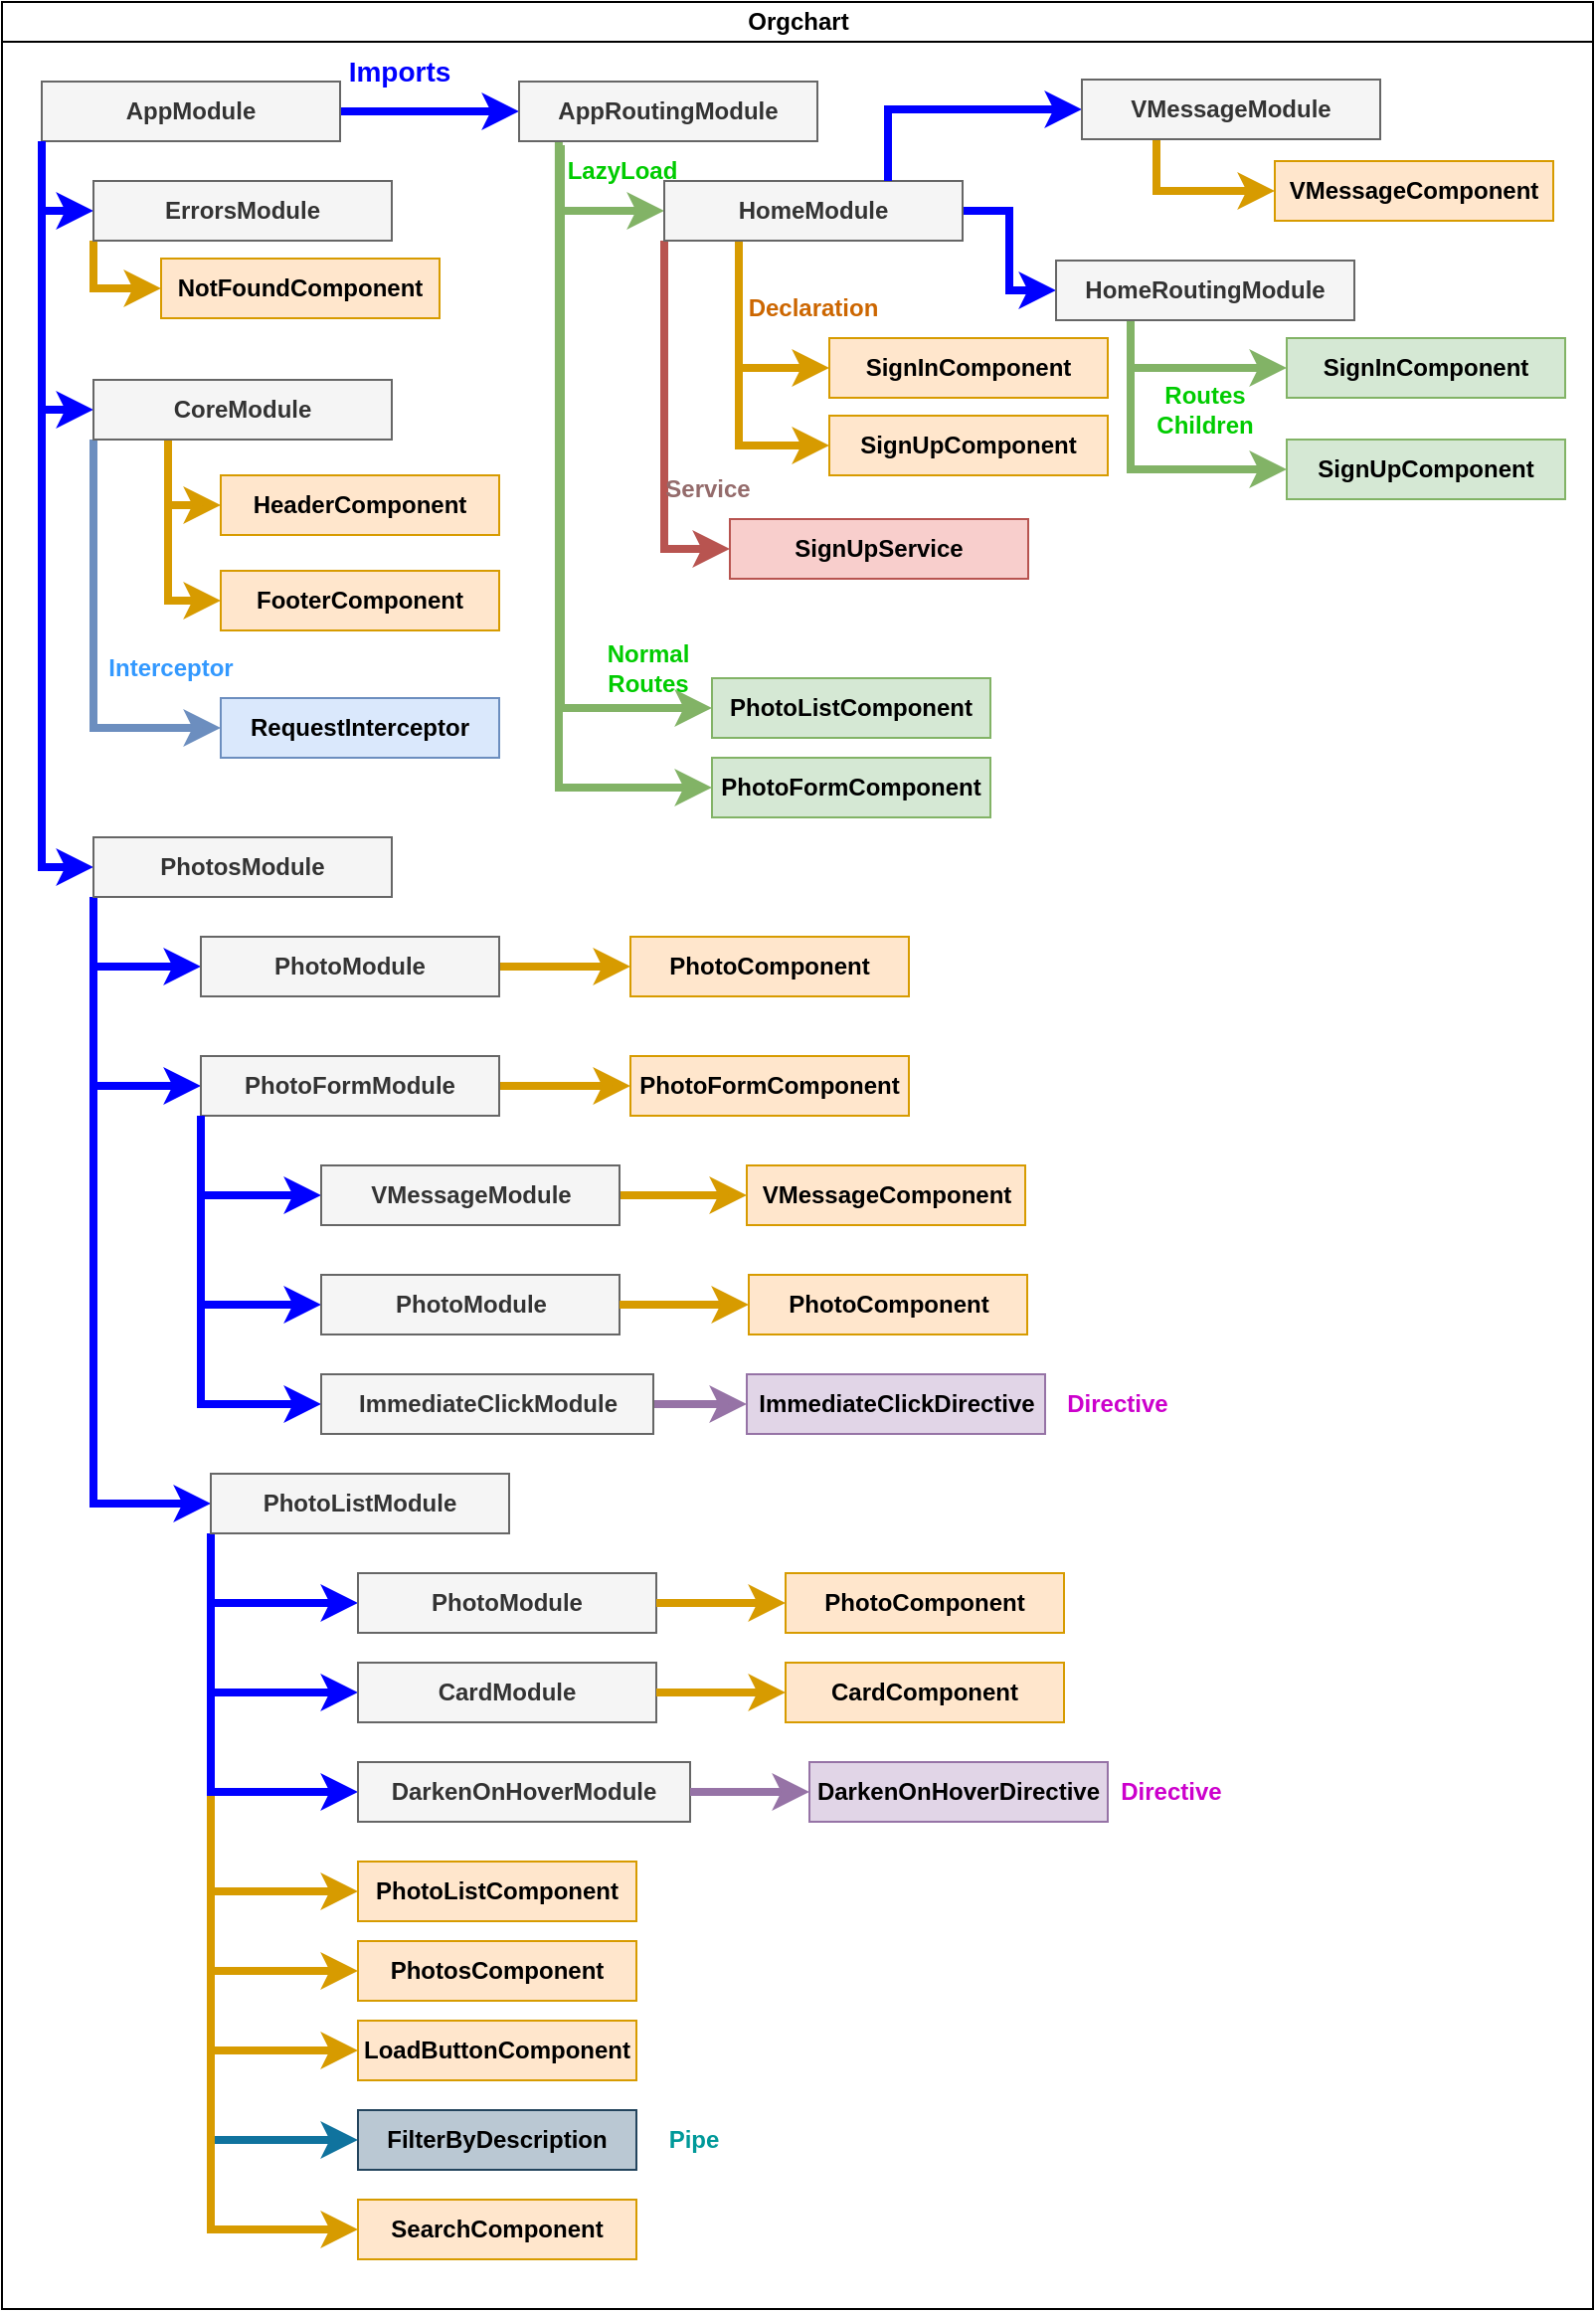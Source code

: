 <mxfile version="20.0.3" type="device"><diagram id="prtHgNgQTEPvFCAcTncT" name="Page-1"><mxGraphModel dx="1038" dy="564" grid="1" gridSize="10" guides="1" tooltips="1" connect="1" arrows="1" fold="1" page="1" pageScale="1" pageWidth="827" pageHeight="1169" math="0" shadow="0"><root><mxCell id="0"/><mxCell id="1" parent="0"/><mxCell id="dNxyNK7c78bLwvsdeMH5-11" value="Orgchart" style="swimlane;html=1;startSize=20;horizontal=1;containerType=tree;glass=0;swimlaneLine=1;align=center;" parent="1" vertex="1"><mxGeometry x="14" y="5" width="800" height="1160" as="geometry"/></mxCell><mxCell id="hhXqpC-t2gOjucZo_po3-4" style="edgeStyle=orthogonalEdgeStyle;rounded=0;orthogonalLoop=1;jettySize=auto;html=1;entryX=0;entryY=0.5;entryDx=0;entryDy=0;strokeWidth=4;strokeColor=#0000FF;" edge="1" parent="dNxyNK7c78bLwvsdeMH5-11" source="dNxyNK7c78bLwvsdeMH5-12" target="hhXqpC-t2gOjucZo_po3-1"><mxGeometry relative="1" as="geometry"/></mxCell><mxCell id="hhXqpC-t2gOjucZo_po3-6" style="edgeStyle=orthogonalEdgeStyle;rounded=0;orthogonalLoop=1;jettySize=auto;html=1;entryX=0;entryY=0.5;entryDx=0;entryDy=0;strokeColor=#0000FF;strokeWidth=4;exitX=0;exitY=1;exitDx=0;exitDy=0;" edge="1" parent="dNxyNK7c78bLwvsdeMH5-11" source="dNxyNK7c78bLwvsdeMH5-12" target="hhXqpC-t2gOjucZo_po3-5"><mxGeometry relative="1" as="geometry"/></mxCell><mxCell id="hhXqpC-t2gOjucZo_po3-56" style="edgeStyle=orthogonalEdgeStyle;rounded=0;orthogonalLoop=1;jettySize=auto;html=1;exitX=0;exitY=1;exitDx=0;exitDy=0;entryX=0;entryY=0.5;entryDx=0;entryDy=0;fontColor=#3399FF;strokeColor=#0000FF;strokeWidth=4;" edge="1" parent="dNxyNK7c78bLwvsdeMH5-11" source="dNxyNK7c78bLwvsdeMH5-12" target="hhXqpC-t2gOjucZo_po3-55"><mxGeometry relative="1" as="geometry"/></mxCell><UserObject label="AppModule" name="Tessa Miller" position="CFO" location="Office 1" email="me@example.com" placeholders="1" id="dNxyNK7c78bLwvsdeMH5-12"><mxCell style="label;whiteSpace=wrap;html=1;rounded=0;glass=0;treeMoving=1;treeFolding=1;spacingLeft=0;align=center;fillColor=#f5f5f5;strokeColor=#666666;fontColor=#333333;" parent="dNxyNK7c78bLwvsdeMH5-11" vertex="1"><mxGeometry x="20" y="40" width="150" height="30" as="geometry"/></mxCell></UserObject><mxCell id="cMQ2Vm_R8ZotL0pv40IF-3" value="&lt;font style=&quot;font-size: 14px;&quot;&gt;&lt;b&gt;&lt;font style=&quot;font-size: 14px;&quot; color=&quot;#0000FF&quot;&gt;Imports&lt;/font&gt;&lt;/b&gt;&lt;/font&gt;" style="text;html=1;strokeColor=none;fillColor=none;align=center;verticalAlign=middle;whiteSpace=wrap;rounded=0;" parent="dNxyNK7c78bLwvsdeMH5-11" vertex="1"><mxGeometry x="170" y="20" width="60" height="30" as="geometry"/></mxCell><mxCell id="hhXqpC-t2gOjucZo_po3-8" style="edgeStyle=orthogonalEdgeStyle;rounded=0;orthogonalLoop=1;jettySize=auto;html=1;entryX=0;entryY=0.5;entryDx=0;entryDy=0;strokeColor=#82b366;strokeWidth=4;fillColor=#d5e8d4;exitX=0.14;exitY=1.067;exitDx=0;exitDy=0;exitPerimeter=0;" edge="1" parent="dNxyNK7c78bLwvsdeMH5-11" source="hhXqpC-t2gOjucZo_po3-1" target="hhXqpC-t2gOjucZo_po3-7"><mxGeometry relative="1" as="geometry"/></mxCell><mxCell id="hhXqpC-t2gOjucZo_po3-13" style="edgeStyle=orthogonalEdgeStyle;rounded=0;orthogonalLoop=1;jettySize=auto;html=1;entryX=0;entryY=0.5;entryDx=0;entryDy=0;fontColor=#00CC00;strokeColor=#82b366;strokeWidth=4;fillColor=#d5e8d4;exitX=0.14;exitY=1.067;exitDx=0;exitDy=0;exitPerimeter=0;" edge="1" parent="dNxyNK7c78bLwvsdeMH5-11" source="hhXqpC-t2gOjucZo_po3-1" target="hhXqpC-t2gOjucZo_po3-12"><mxGeometry relative="1" as="geometry"/></mxCell><mxCell id="hhXqpC-t2gOjucZo_po3-15" style="edgeStyle=orthogonalEdgeStyle;rounded=0;orthogonalLoop=1;jettySize=auto;html=1;entryX=0;entryY=0.5;entryDx=0;entryDy=0;fontColor=#00CC00;strokeColor=#82b366;strokeWidth=4;fillColor=#d5e8d4;exitX=0.133;exitY=1;exitDx=0;exitDy=0;exitPerimeter=0;" edge="1" parent="dNxyNK7c78bLwvsdeMH5-11" source="hhXqpC-t2gOjucZo_po3-1" target="hhXqpC-t2gOjucZo_po3-14"><mxGeometry relative="1" as="geometry"/></mxCell><UserObject label="AppRoutingModule" name="Tessa Miller" position="CFO" location="Office 1" email="me@example.com" placeholders="1" id="hhXqpC-t2gOjucZo_po3-1"><mxCell style="label;whiteSpace=wrap;html=1;rounded=0;glass=0;treeMoving=1;treeFolding=1;spacingLeft=0;align=center;fillColor=#f5f5f5;fontColor=#333333;strokeColor=#666666;" vertex="1" parent="dNxyNK7c78bLwvsdeMH5-11"><mxGeometry x="260" y="40" width="150" height="30" as="geometry"/></mxCell></UserObject><mxCell id="hhXqpC-t2gOjucZo_po3-42" style="edgeStyle=orthogonalEdgeStyle;rounded=0;orthogonalLoop=1;jettySize=auto;html=1;entryX=0;entryY=0.5;entryDx=0;entryDy=0;fontColor=#946B6B;strokeColor=#0000FF;strokeWidth=4;exitX=0;exitY=1;exitDx=0;exitDy=0;" edge="1" parent="dNxyNK7c78bLwvsdeMH5-11" source="dNxyNK7c78bLwvsdeMH5-12" target="hhXqpC-t2gOjucZo_po3-40"><mxGeometry relative="1" as="geometry"/></mxCell><mxCell id="hhXqpC-t2gOjucZo_po3-48" style="edgeStyle=orthogonalEdgeStyle;rounded=0;orthogonalLoop=1;jettySize=auto;html=1;exitX=0.25;exitY=1;exitDx=0;exitDy=0;entryX=0;entryY=0.5;entryDx=0;entryDy=0;fontColor=#946B6B;strokeColor=#d79b00;strokeWidth=4;fillColor=#ffe6cc;" edge="1" parent="dNxyNK7c78bLwvsdeMH5-11" source="hhXqpC-t2gOjucZo_po3-5" target="hhXqpC-t2gOjucZo_po3-46"><mxGeometry relative="1" as="geometry"/></mxCell><mxCell id="hhXqpC-t2gOjucZo_po3-49" style="edgeStyle=orthogonalEdgeStyle;rounded=0;orthogonalLoop=1;jettySize=auto;html=1;exitX=0.25;exitY=1;exitDx=0;exitDy=0;entryX=0;entryY=0.5;entryDx=0;entryDy=0;fontColor=#946B6B;strokeColor=#d79b00;strokeWidth=4;fillColor=#ffe6cc;" edge="1" parent="dNxyNK7c78bLwvsdeMH5-11" source="hhXqpC-t2gOjucZo_po3-5" target="hhXqpC-t2gOjucZo_po3-47"><mxGeometry relative="1" as="geometry"/></mxCell><mxCell id="hhXqpC-t2gOjucZo_po3-53" style="edgeStyle=orthogonalEdgeStyle;rounded=0;orthogonalLoop=1;jettySize=auto;html=1;exitX=0;exitY=1;exitDx=0;exitDy=0;entryX=0;entryY=0.5;entryDx=0;entryDy=0;fontColor=#946B6B;strokeColor=#6c8ebf;strokeWidth=4;fillColor=#dae8fc;" edge="1" parent="dNxyNK7c78bLwvsdeMH5-11" source="hhXqpC-t2gOjucZo_po3-5" target="hhXqpC-t2gOjucZo_po3-52"><mxGeometry relative="1" as="geometry"/></mxCell><UserObject label="&lt;div&gt;CoreModule&lt;/div&gt;" name="Tessa Miller" position="CFO" location="Office 1" email="me@example.com" placeholders="1" id="hhXqpC-t2gOjucZo_po3-5"><mxCell style="label;whiteSpace=wrap;html=1;rounded=0;glass=0;treeMoving=1;treeFolding=1;spacingLeft=0;align=center;fillColor=#f5f5f5;fontColor=#333333;strokeColor=#666666;" vertex="1" parent="dNxyNK7c78bLwvsdeMH5-11"><mxGeometry x="46" y="190" width="150" height="30" as="geometry"/></mxCell></UserObject><mxCell id="hhXqpC-t2gOjucZo_po3-17" style="edgeStyle=orthogonalEdgeStyle;rounded=0;orthogonalLoop=1;jettySize=auto;html=1;entryX=0;entryY=0.5;entryDx=0;entryDy=0;fontColor=#00CC00;strokeColor=#0000FF;strokeWidth=4;" edge="1" parent="dNxyNK7c78bLwvsdeMH5-11" source="hhXqpC-t2gOjucZo_po3-7" target="hhXqpC-t2gOjucZo_po3-16"><mxGeometry relative="1" as="geometry"/></mxCell><mxCell id="hhXqpC-t2gOjucZo_po3-32" style="edgeStyle=orthogonalEdgeStyle;rounded=0;orthogonalLoop=1;jettySize=auto;html=1;exitX=0.25;exitY=1;exitDx=0;exitDy=0;entryX=0;entryY=0.5;entryDx=0;entryDy=0;fontColor=#00CC00;strokeColor=#d79b00;strokeWidth=4;fillColor=#ffe6cc;" edge="1" parent="dNxyNK7c78bLwvsdeMH5-11" source="hhXqpC-t2gOjucZo_po3-7" target="hhXqpC-t2gOjucZo_po3-30"><mxGeometry relative="1" as="geometry"/></mxCell><mxCell id="hhXqpC-t2gOjucZo_po3-34" style="edgeStyle=orthogonalEdgeStyle;rounded=0;orthogonalLoop=1;jettySize=auto;html=1;entryX=0;entryY=0.5;entryDx=0;entryDy=0;fontColor=#00CC00;strokeColor=#d79b00;strokeWidth=4;exitX=0.25;exitY=1;exitDx=0;exitDy=0;fillColor=#ffe6cc;" edge="1" parent="dNxyNK7c78bLwvsdeMH5-11" source="hhXqpC-t2gOjucZo_po3-7" target="hhXqpC-t2gOjucZo_po3-31"><mxGeometry relative="1" as="geometry"/></mxCell><mxCell id="hhXqpC-t2gOjucZo_po3-38" style="edgeStyle=orthogonalEdgeStyle;rounded=0;orthogonalLoop=1;jettySize=auto;html=1;exitX=0;exitY=1;exitDx=0;exitDy=0;entryX=0;entryY=0.5;entryDx=0;entryDy=0;fontColor=#00CC00;strokeColor=#b85450;strokeWidth=4;fillColor=#f8cecc;" edge="1" parent="dNxyNK7c78bLwvsdeMH5-11" source="hhXqpC-t2gOjucZo_po3-7" target="hhXqpC-t2gOjucZo_po3-37"><mxGeometry relative="1" as="geometry"/></mxCell><UserObject label="HomeModule" name="Tessa Miller" position="CFO" location="Office 1" email="me@example.com" placeholders="1" id="hhXqpC-t2gOjucZo_po3-7"><mxCell style="label;whiteSpace=wrap;html=1;rounded=0;glass=0;treeMoving=1;treeFolding=1;spacingLeft=0;align=center;fillColor=#f5f5f5;fontColor=#333333;strokeColor=#666666;" vertex="1" parent="dNxyNK7c78bLwvsdeMH5-11"><mxGeometry x="333" y="90" width="150" height="30" as="geometry"/></mxCell></UserObject><mxCell id="hhXqpC-t2gOjucZo_po3-11" value="&lt;b&gt;&lt;font color=&quot;#00CC00&quot;&gt;LazyLoad&lt;/font&gt;&lt;/b&gt;" style="text;html=1;strokeColor=none;fillColor=none;align=center;verticalAlign=middle;whiteSpace=wrap;rounded=0;fontSize=12;fontColor=#CC6600;direction=north;" vertex="1" parent="dNxyNK7c78bLwvsdeMH5-11"><mxGeometry x="267" y="70" width="90" height="30" as="geometry"/></mxCell><mxCell id="hhXqpC-t2gOjucZo_po3-12" value="&lt;b&gt;PhotoListComponent&lt;/b&gt;" style="rounded=0;whiteSpace=wrap;html=1;fontSize=12;fillColor=#d5e8d4;strokeColor=#82b366;" vertex="1" parent="dNxyNK7c78bLwvsdeMH5-11"><mxGeometry x="357" y="340" width="140" height="30" as="geometry"/></mxCell><mxCell id="hhXqpC-t2gOjucZo_po3-14" value="&lt;b&gt;PhotoFormComponent&lt;/b&gt;" style="rounded=0;whiteSpace=wrap;html=1;fontSize=12;fillColor=#d5e8d4;strokeColor=#82b366;" vertex="1" parent="dNxyNK7c78bLwvsdeMH5-11"><mxGeometry x="357" y="380" width="140" height="30" as="geometry"/></mxCell><mxCell id="hhXqpC-t2gOjucZo_po3-22" style="edgeStyle=orthogonalEdgeStyle;rounded=0;orthogonalLoop=1;jettySize=auto;html=1;exitX=0.75;exitY=0;exitDx=0;exitDy=0;entryX=0;entryY=0.5;entryDx=0;entryDy=0;fontColor=#00CC00;strokeColor=#0000FF;strokeWidth=4;" edge="1" parent="dNxyNK7c78bLwvsdeMH5-11" source="hhXqpC-t2gOjucZo_po3-7" target="hhXqpC-t2gOjucZo_po3-19"><mxGeometry relative="1" as="geometry"/></mxCell><mxCell id="hhXqpC-t2gOjucZo_po3-26" style="edgeStyle=orthogonalEdgeStyle;rounded=0;orthogonalLoop=1;jettySize=auto;html=1;exitX=0.25;exitY=1;exitDx=0;exitDy=0;entryX=0;entryY=0.5;entryDx=0;entryDy=0;fontColor=#00CC00;strokeColor=#82b366;strokeWidth=4;fillColor=#d5e8d4;" edge="1" parent="dNxyNK7c78bLwvsdeMH5-11" source="hhXqpC-t2gOjucZo_po3-16" target="hhXqpC-t2gOjucZo_po3-24"><mxGeometry relative="1" as="geometry"/></mxCell><mxCell id="hhXqpC-t2gOjucZo_po3-27" style="edgeStyle=orthogonalEdgeStyle;rounded=0;orthogonalLoop=1;jettySize=auto;html=1;exitX=0.25;exitY=1;exitDx=0;exitDy=0;entryX=0;entryY=0.5;entryDx=0;entryDy=0;fontColor=#00CC00;strokeColor=#82b366;strokeWidth=4;fillColor=#d5e8d4;" edge="1" parent="dNxyNK7c78bLwvsdeMH5-11" source="hhXqpC-t2gOjucZo_po3-16" target="hhXqpC-t2gOjucZo_po3-25"><mxGeometry relative="1" as="geometry"/></mxCell><UserObject label="HomeRoutingModule" name="Tessa Miller" position="CFO" location="Office 1" email="me@example.com" placeholders="1" id="hhXqpC-t2gOjucZo_po3-16"><mxCell style="label;whiteSpace=wrap;html=1;rounded=0;glass=0;treeMoving=1;treeFolding=1;spacingLeft=0;align=center;fillColor=#f5f5f5;fontColor=#333333;strokeColor=#666666;" vertex="1" parent="dNxyNK7c78bLwvsdeMH5-11"><mxGeometry x="530" y="130" width="150" height="30" as="geometry"/></mxCell></UserObject><mxCell id="hhXqpC-t2gOjucZo_po3-21" style="edgeStyle=orthogonalEdgeStyle;rounded=0;orthogonalLoop=1;jettySize=auto;html=1;exitX=0.25;exitY=1;exitDx=0;exitDy=0;entryX=0;entryY=0.5;entryDx=0;entryDy=0;fontColor=#00CC00;strokeColor=#d79b00;strokeWidth=4;fillColor=#ffe6cc;" edge="1" parent="dNxyNK7c78bLwvsdeMH5-11" source="hhXqpC-t2gOjucZo_po3-19" target="hhXqpC-t2gOjucZo_po3-20"><mxGeometry relative="1" as="geometry"/></mxCell><UserObject label="VMessageModule" name="Tessa Miller" position="CFO" location="Office 1" email="me@example.com" placeholders="1" id="hhXqpC-t2gOjucZo_po3-19"><mxCell style="label;whiteSpace=wrap;html=1;rounded=0;glass=0;treeMoving=1;treeFolding=1;spacingLeft=0;align=center;fillColor=#f5f5f5;fontColor=#333333;strokeColor=#666666;" vertex="1" parent="dNxyNK7c78bLwvsdeMH5-11"><mxGeometry x="543" y="39" width="150" height="30" as="geometry"/></mxCell></UserObject><mxCell id="hhXqpC-t2gOjucZo_po3-20" value="&lt;b&gt;VMessageComponent&lt;/b&gt;" style="rounded=0;whiteSpace=wrap;html=1;fontSize=12;fillColor=#ffe6cc;strokeColor=#d79b00;" vertex="1" parent="dNxyNK7c78bLwvsdeMH5-11"><mxGeometry x="640" y="80" width="140" height="30" as="geometry"/></mxCell><mxCell id="hhXqpC-t2gOjucZo_po3-24" value="&lt;div&gt;&lt;b&gt;SignInComponent&lt;/b&gt;&lt;/div&gt;" style="rounded=0;whiteSpace=wrap;html=1;fontSize=12;fillColor=#d5e8d4;strokeColor=#82b366;" vertex="1" parent="dNxyNK7c78bLwvsdeMH5-11"><mxGeometry x="646" y="169" width="140" height="30" as="geometry"/></mxCell><mxCell id="hhXqpC-t2gOjucZo_po3-25" value="&lt;div&gt;&lt;b&gt;SignUpComponent&lt;/b&gt;&lt;/div&gt;" style="rounded=0;whiteSpace=wrap;html=1;fontSize=12;fillColor=#d5e8d4;strokeColor=#82b366;" vertex="1" parent="dNxyNK7c78bLwvsdeMH5-11"><mxGeometry x="646" y="220" width="140" height="30" as="geometry"/></mxCell><mxCell id="hhXqpC-t2gOjucZo_po3-28" value="&lt;div&gt;&lt;font color=&quot;#00CC00&quot;&gt;&lt;b&gt;Routes&lt;/b&gt;&lt;/font&gt;&lt;/div&gt;&lt;div&gt;&lt;font color=&quot;#00CC00&quot;&gt;&lt;b&gt;Children&lt;/b&gt;&lt;/font&gt;&lt;br&gt;&lt;/div&gt;" style="text;html=1;strokeColor=none;fillColor=none;align=center;verticalAlign=middle;whiteSpace=wrap;rounded=0;fontSize=12;fontColor=#CC6600;direction=north;" vertex="1" parent="dNxyNK7c78bLwvsdeMH5-11"><mxGeometry x="560" y="190" width="90" height="30" as="geometry"/></mxCell><mxCell id="hhXqpC-t2gOjucZo_po3-29" value="&lt;div&gt;&lt;font color=&quot;#00CC00&quot;&gt;&lt;b&gt;Normal&lt;/b&gt;&lt;/font&gt;&lt;/div&gt;&lt;div&gt;&lt;font color=&quot;#00CC00&quot;&gt;&lt;b&gt;Routes&lt;/b&gt;&lt;/font&gt;&lt;/div&gt;&lt;font color=&quot;#00CC00&quot;&gt;&lt;b&gt;&lt;/b&gt;&lt;/font&gt;" style="text;html=1;strokeColor=none;fillColor=none;align=center;verticalAlign=middle;whiteSpace=wrap;rounded=0;fontSize=12;fontColor=#CC6600;direction=north;" vertex="1" parent="dNxyNK7c78bLwvsdeMH5-11"><mxGeometry x="280" y="320" width="90" height="30" as="geometry"/></mxCell><mxCell id="hhXqpC-t2gOjucZo_po3-30" value="&lt;div&gt;&lt;b&gt;SignInComponent&lt;/b&gt;&lt;/div&gt;" style="rounded=0;whiteSpace=wrap;html=1;fontSize=12;fillColor=#ffe6cc;strokeColor=#d79b00;" vertex="1" parent="dNxyNK7c78bLwvsdeMH5-11"><mxGeometry x="416" y="169" width="140" height="30" as="geometry"/></mxCell><mxCell id="hhXqpC-t2gOjucZo_po3-31" value="&lt;div&gt;&lt;b&gt;SignUpComponent&lt;/b&gt;&lt;/div&gt;" style="rounded=0;whiteSpace=wrap;html=1;fontSize=12;fillColor=#ffe6cc;strokeColor=#d79b00;" vertex="1" parent="dNxyNK7c78bLwvsdeMH5-11"><mxGeometry x="416" y="208" width="140" height="30" as="geometry"/></mxCell><mxCell id="hhXqpC-t2gOjucZo_po3-35" value="&lt;b&gt;Declaration&lt;/b&gt;" style="text;html=1;strokeColor=none;fillColor=none;align=center;verticalAlign=middle;whiteSpace=wrap;rounded=0;fontSize=12;fontColor=#CC6600;direction=north;" vertex="1" parent="dNxyNK7c78bLwvsdeMH5-11"><mxGeometry x="363" y="139" width="90" height="30" as="geometry"/></mxCell><UserObject label="SignUpService" name="Tessa Miller" position="CFO" location="Office 1" email="me@example.com" placeholders="1" id="hhXqpC-t2gOjucZo_po3-37"><mxCell style="label;whiteSpace=wrap;html=1;rounded=0;glass=0;treeMoving=1;treeFolding=1;spacingLeft=0;align=center;fillColor=#f8cecc;strokeColor=#b85450;" vertex="1" parent="dNxyNK7c78bLwvsdeMH5-11"><mxGeometry x="366" y="260" width="150" height="30" as="geometry"/></mxCell></UserObject><mxCell id="hhXqpC-t2gOjucZo_po3-39" value="&lt;font color=&quot;#946B6B&quot;&gt;&lt;b&gt;Service&lt;/b&gt;&lt;/font&gt;" style="text;html=1;strokeColor=none;fillColor=none;align=center;verticalAlign=middle;whiteSpace=wrap;rounded=0;fontSize=12;fontColor=#CC6600;direction=north;" vertex="1" parent="dNxyNK7c78bLwvsdeMH5-11"><mxGeometry x="310" y="230" width="90" height="30" as="geometry"/></mxCell><mxCell id="hhXqpC-t2gOjucZo_po3-43" style="edgeStyle=orthogonalEdgeStyle;rounded=0;orthogonalLoop=1;jettySize=auto;html=1;entryX=0;entryY=0.5;entryDx=0;entryDy=0;fontColor=#946B6B;strokeColor=#d79b00;strokeWidth=4;exitX=0;exitY=1;exitDx=0;exitDy=0;fillColor=#ffe6cc;" edge="1" parent="dNxyNK7c78bLwvsdeMH5-11" source="hhXqpC-t2gOjucZo_po3-40" target="hhXqpC-t2gOjucZo_po3-41"><mxGeometry relative="1" as="geometry"/></mxCell><UserObject label="&lt;div&gt;ErrorsModule&lt;/div&gt;" name="Tessa Miller" position="CFO" location="Office 1" email="me@example.com" placeholders="1" id="hhXqpC-t2gOjucZo_po3-40"><mxCell style="label;whiteSpace=wrap;html=1;rounded=0;glass=0;treeMoving=1;treeFolding=1;spacingLeft=0;align=center;fillColor=#f5f5f5;fontColor=#333333;strokeColor=#666666;" vertex="1" parent="dNxyNK7c78bLwvsdeMH5-11"><mxGeometry x="46" y="90" width="150" height="30" as="geometry"/></mxCell></UserObject><mxCell id="hhXqpC-t2gOjucZo_po3-41" value="&lt;div&gt;&lt;b&gt;NotFoundComponent&lt;/b&gt;&lt;/div&gt;" style="rounded=0;whiteSpace=wrap;html=1;fontSize=12;fillColor=#ffe6cc;strokeColor=#d79b00;" vertex="1" parent="dNxyNK7c78bLwvsdeMH5-11"><mxGeometry x="80" y="129" width="140" height="30" as="geometry"/></mxCell><mxCell id="hhXqpC-t2gOjucZo_po3-46" value="&lt;div&gt;&lt;b&gt;HeaderComponent&lt;/b&gt;&lt;/div&gt;" style="rounded=0;whiteSpace=wrap;html=1;fontSize=12;fillColor=#ffe6cc;strokeColor=#d79b00;" vertex="1" parent="dNxyNK7c78bLwvsdeMH5-11"><mxGeometry x="110" y="238" width="140" height="30" as="geometry"/></mxCell><mxCell id="hhXqpC-t2gOjucZo_po3-47" value="&lt;div&gt;&lt;b&gt;FooterComponent&lt;/b&gt;&lt;/div&gt;" style="rounded=0;whiteSpace=wrap;html=1;fontSize=12;fillColor=#ffe6cc;strokeColor=#d79b00;" vertex="1" parent="dNxyNK7c78bLwvsdeMH5-11"><mxGeometry x="110" y="286" width="140" height="30" as="geometry"/></mxCell><mxCell id="hhXqpC-t2gOjucZo_po3-52" value="&lt;div&gt;&lt;b&gt;RequestInterceptor&lt;br&gt;&lt;/b&gt;&lt;/div&gt;" style="rounded=0;whiteSpace=wrap;html=1;fontSize=12;fillColor=#dae8fc;strokeColor=#6c8ebf;" vertex="1" parent="dNxyNK7c78bLwvsdeMH5-11"><mxGeometry x="110" y="350" width="140" height="30" as="geometry"/></mxCell><mxCell id="hhXqpC-t2gOjucZo_po3-54" value="&lt;font color=&quot;#3399FF&quot;&gt;&lt;b&gt;Interceptor&lt;/b&gt;&lt;/font&gt;" style="text;html=1;strokeColor=none;fillColor=none;align=center;verticalAlign=middle;whiteSpace=wrap;rounded=0;fontSize=12;fontColor=#CC6600;direction=north;" vertex="1" parent="dNxyNK7c78bLwvsdeMH5-11"><mxGeometry x="40" y="320" width="90" height="30" as="geometry"/></mxCell><mxCell id="hhXqpC-t2gOjucZo_po3-60" style="edgeStyle=orthogonalEdgeStyle;rounded=0;orthogonalLoop=1;jettySize=auto;html=1;exitX=0;exitY=1;exitDx=0;exitDy=0;entryX=0;entryY=0.5;entryDx=0;entryDy=0;fontColor=#3399FF;strokeColor=#0000FF;strokeWidth=4;" edge="1" parent="dNxyNK7c78bLwvsdeMH5-11" source="hhXqpC-t2gOjucZo_po3-55" target="hhXqpC-t2gOjucZo_po3-57"><mxGeometry relative="1" as="geometry"/></mxCell><mxCell id="hhXqpC-t2gOjucZo_po3-61" style="edgeStyle=orthogonalEdgeStyle;rounded=0;orthogonalLoop=1;jettySize=auto;html=1;exitX=0;exitY=1;exitDx=0;exitDy=0;entryX=0;entryY=0.5;entryDx=0;entryDy=0;fontColor=#3399FF;strokeColor=#0000FF;strokeWidth=4;" edge="1" parent="dNxyNK7c78bLwvsdeMH5-11" source="hhXqpC-t2gOjucZo_po3-55" target="hhXqpC-t2gOjucZo_po3-58"><mxGeometry relative="1" as="geometry"/></mxCell><mxCell id="hhXqpC-t2gOjucZo_po3-63" style="edgeStyle=orthogonalEdgeStyle;rounded=0;orthogonalLoop=1;jettySize=auto;html=1;exitX=0;exitY=1;exitDx=0;exitDy=0;entryX=0;entryY=0.5;entryDx=0;entryDy=0;fontColor=#3399FF;strokeColor=#0000FF;strokeWidth=4;" edge="1" parent="dNxyNK7c78bLwvsdeMH5-11" source="hhXqpC-t2gOjucZo_po3-55" target="hhXqpC-t2gOjucZo_po3-59"><mxGeometry relative="1" as="geometry"/></mxCell><UserObject label="&lt;div&gt;PhotosModule&lt;/div&gt;" name="Tessa Miller" position="CFO" location="Office 1" email="me@example.com" placeholders="1" id="hhXqpC-t2gOjucZo_po3-55"><mxCell style="label;whiteSpace=wrap;html=1;rounded=0;glass=0;treeMoving=1;treeFolding=1;spacingLeft=0;align=center;fillColor=#f5f5f5;fontColor=#333333;strokeColor=#666666;" vertex="1" parent="dNxyNK7c78bLwvsdeMH5-11"><mxGeometry x="46" y="420" width="150" height="30" as="geometry"/></mxCell></UserObject><mxCell id="hhXqpC-t2gOjucZo_po3-66" style="edgeStyle=orthogonalEdgeStyle;rounded=0;orthogonalLoop=1;jettySize=auto;html=1;exitX=1;exitY=0.5;exitDx=0;exitDy=0;entryX=0;entryY=0.5;entryDx=0;entryDy=0;fontColor=#3399FF;strokeColor=#d79b00;strokeWidth=4;fillColor=#ffe6cc;" edge="1" parent="dNxyNK7c78bLwvsdeMH5-11" source="hhXqpC-t2gOjucZo_po3-57" target="hhXqpC-t2gOjucZo_po3-65"><mxGeometry relative="1" as="geometry"/></mxCell><UserObject label="&lt;div&gt;PhotoModule&lt;/div&gt;" name="Tessa Miller" position="CFO" location="Office 1" email="me@example.com" placeholders="1" id="hhXqpC-t2gOjucZo_po3-57"><mxCell style="label;whiteSpace=wrap;html=1;rounded=0;glass=0;treeMoving=1;treeFolding=1;spacingLeft=0;align=center;fillColor=#f5f5f5;fontColor=#333333;strokeColor=#666666;" vertex="1" parent="dNxyNK7c78bLwvsdeMH5-11"><mxGeometry x="100" y="470" width="150" height="30" as="geometry"/></mxCell></UserObject><mxCell id="hhXqpC-t2gOjucZo_po3-68" style="edgeStyle=orthogonalEdgeStyle;rounded=0;orthogonalLoop=1;jettySize=auto;html=1;exitX=1;exitY=0.5;exitDx=0;exitDy=0;entryX=0;entryY=0.5;entryDx=0;entryDy=0;fontColor=#3399FF;strokeColor=#d79b00;strokeWidth=4;fillColor=#ffe6cc;" edge="1" parent="dNxyNK7c78bLwvsdeMH5-11" source="hhXqpC-t2gOjucZo_po3-58" target="hhXqpC-t2gOjucZo_po3-67"><mxGeometry relative="1" as="geometry"/></mxCell><mxCell id="hhXqpC-t2gOjucZo_po3-71" style="edgeStyle=orthogonalEdgeStyle;rounded=0;orthogonalLoop=1;jettySize=auto;html=1;exitX=0;exitY=1;exitDx=0;exitDy=0;entryX=0;entryY=0.5;entryDx=0;entryDy=0;fontColor=#3399FF;strokeColor=#0000FF;strokeWidth=4;" edge="1" parent="dNxyNK7c78bLwvsdeMH5-11" source="hhXqpC-t2gOjucZo_po3-58" target="hhXqpC-t2gOjucZo_po3-69"><mxGeometry relative="1" as="geometry"/></mxCell><mxCell id="hhXqpC-t2gOjucZo_po3-84" style="edgeStyle=orthogonalEdgeStyle;rounded=0;orthogonalLoop=1;jettySize=auto;html=1;exitX=0;exitY=1;exitDx=0;exitDy=0;entryX=0;entryY=0.5;entryDx=0;entryDy=0;fontColor=#CC00CC;strokeColor=#0000FF;strokeWidth=4;" edge="1" parent="dNxyNK7c78bLwvsdeMH5-11" source="hhXqpC-t2gOjucZo_po3-58" target="hhXqpC-t2gOjucZo_po3-77"><mxGeometry relative="1" as="geometry"/></mxCell><UserObject label="&lt;div&gt;PhotoFormModule&lt;/div&gt;" name="Tessa Miller" position="CFO" location="Office 1" email="me@example.com" placeholders="1" id="hhXqpC-t2gOjucZo_po3-58"><mxCell style="label;whiteSpace=wrap;html=1;rounded=0;glass=0;treeMoving=1;treeFolding=1;spacingLeft=0;align=center;fillColor=#f5f5f5;fontColor=#333333;strokeColor=#666666;" vertex="1" parent="dNxyNK7c78bLwvsdeMH5-11"><mxGeometry x="100" y="530" width="150" height="30" as="geometry"/></mxCell></UserObject><mxCell id="hhXqpC-t2gOjucZo_po3-93" style="edgeStyle=orthogonalEdgeStyle;rounded=0;orthogonalLoop=1;jettySize=auto;html=1;exitX=0;exitY=1;exitDx=0;exitDy=0;entryX=0;entryY=0.5;entryDx=0;entryDy=0;fontColor=#CC00CC;strokeColor=#0000FF;strokeWidth=4;" edge="1" parent="dNxyNK7c78bLwvsdeMH5-11" source="hhXqpC-t2gOjucZo_po3-59" target="hhXqpC-t2gOjucZo_po3-89"><mxGeometry relative="1" as="geometry"/></mxCell><mxCell id="hhXqpC-t2gOjucZo_po3-101" style="edgeStyle=orthogonalEdgeStyle;rounded=0;orthogonalLoop=1;jettySize=auto;html=1;exitX=0;exitY=1;exitDx=0;exitDy=0;entryX=0;entryY=0.5;entryDx=0;entryDy=0;fontColor=#CC00CC;strokeColor=#d79b00;strokeWidth=4;fillColor=#ffe6cc;" edge="1" parent="dNxyNK7c78bLwvsdeMH5-11" source="hhXqpC-t2gOjucZo_po3-59" target="hhXqpC-t2gOjucZo_po3-99"><mxGeometry relative="1" as="geometry"/></mxCell><mxCell id="hhXqpC-t2gOjucZo_po3-102" style="edgeStyle=orthogonalEdgeStyle;rounded=0;orthogonalLoop=1;jettySize=auto;html=1;exitX=0;exitY=1;exitDx=0;exitDy=0;entryX=0;entryY=0.5;entryDx=0;entryDy=0;fontColor=#CC00CC;strokeColor=#d79b00;strokeWidth=4;fillColor=#ffe6cc;" edge="1" parent="dNxyNK7c78bLwvsdeMH5-11" source="hhXqpC-t2gOjucZo_po3-59" target="hhXqpC-t2gOjucZo_po3-100"><mxGeometry relative="1" as="geometry"/></mxCell><mxCell id="hhXqpC-t2gOjucZo_po3-104" style="edgeStyle=orthogonalEdgeStyle;rounded=0;orthogonalLoop=1;jettySize=auto;html=1;exitX=0;exitY=1;exitDx=0;exitDy=0;entryX=0;entryY=0.5;entryDx=0;entryDy=0;fontColor=#CC00CC;strokeColor=#d79b00;strokeWidth=4;fillColor=#ffe6cc;" edge="1" parent="dNxyNK7c78bLwvsdeMH5-11" source="hhXqpC-t2gOjucZo_po3-59" target="hhXqpC-t2gOjucZo_po3-103"><mxGeometry relative="1" as="geometry"/></mxCell><mxCell id="hhXqpC-t2gOjucZo_po3-109" style="edgeStyle=orthogonalEdgeStyle;rounded=0;orthogonalLoop=1;jettySize=auto;html=1;exitX=0;exitY=1;exitDx=0;exitDy=0;entryX=0;entryY=0.5;entryDx=0;entryDy=0;fontColor=#009999;strokeColor=#10739e;strokeWidth=4;fillColor=#b1ddf0;" edge="1" parent="dNxyNK7c78bLwvsdeMH5-11" source="hhXqpC-t2gOjucZo_po3-59" target="hhXqpC-t2gOjucZo_po3-106"><mxGeometry relative="1" as="geometry"/></mxCell><mxCell id="hhXqpC-t2gOjucZo_po3-111" style="edgeStyle=orthogonalEdgeStyle;rounded=0;orthogonalLoop=1;jettySize=auto;html=1;exitX=0;exitY=1;exitDx=0;exitDy=0;entryX=0;entryY=0.5;entryDx=0;entryDy=0;fontColor=#009999;strokeColor=#d79b00;strokeWidth=4;fillColor=#ffe6cc;" edge="1" parent="dNxyNK7c78bLwvsdeMH5-11" source="hhXqpC-t2gOjucZo_po3-59" target="hhXqpC-t2gOjucZo_po3-110"><mxGeometry relative="1" as="geometry"/></mxCell><mxCell id="hhXqpC-t2gOjucZo_po3-112" style="edgeStyle=orthogonalEdgeStyle;rounded=0;orthogonalLoop=1;jettySize=auto;html=1;exitX=0;exitY=1;exitDx=0;exitDy=0;entryX=0;entryY=0.5;entryDx=0;entryDy=0;fontColor=#009999;strokeColor=#0000FF;strokeWidth=4;" edge="1" parent="dNxyNK7c78bLwvsdeMH5-11" source="hhXqpC-t2gOjucZo_po3-59" target="hhXqpC-t2gOjucZo_po3-85"><mxGeometry relative="1" as="geometry"/></mxCell><mxCell id="hhXqpC-t2gOjucZo_po3-113" style="edgeStyle=orthogonalEdgeStyle;rounded=0;orthogonalLoop=1;jettySize=auto;html=1;exitX=0;exitY=1;exitDx=0;exitDy=0;entryX=0;entryY=0.5;entryDx=0;entryDy=0;fontColor=#009999;strokeColor=#0000FF;strokeWidth=4;" edge="1" parent="dNxyNK7c78bLwvsdeMH5-11" source="hhXqpC-t2gOjucZo_po3-59" target="hhXqpC-t2gOjucZo_po3-95"><mxGeometry relative="1" as="geometry"/></mxCell><UserObject label="&lt;div&gt;PhotoListModule&lt;/div&gt;" name="Tessa Miller" position="CFO" location="Office 1" email="me@example.com" placeholders="1" id="hhXqpC-t2gOjucZo_po3-59"><mxCell style="label;whiteSpace=wrap;html=1;rounded=0;glass=0;treeMoving=1;treeFolding=1;spacingLeft=0;align=center;fillColor=#f5f5f5;fontColor=#333333;strokeColor=#666666;" vertex="1" parent="dNxyNK7c78bLwvsdeMH5-11"><mxGeometry x="105" y="740" width="150" height="30" as="geometry"/></mxCell></UserObject><mxCell id="hhXqpC-t2gOjucZo_po3-65" value="&lt;div&gt;&lt;b&gt;PhotoComponent&lt;/b&gt;&lt;/div&gt;" style="rounded=0;whiteSpace=wrap;html=1;fontSize=12;fillColor=#ffe6cc;strokeColor=#d79b00;" vertex="1" parent="dNxyNK7c78bLwvsdeMH5-11"><mxGeometry x="316" y="470" width="140" height="30" as="geometry"/></mxCell><mxCell id="hhXqpC-t2gOjucZo_po3-67" value="&lt;div&gt;&lt;b&gt;PhotoFormComponent&lt;/b&gt;&lt;/div&gt;" style="rounded=0;whiteSpace=wrap;html=1;fontSize=12;fillColor=#ffe6cc;strokeColor=#d79b00;" vertex="1" parent="dNxyNK7c78bLwvsdeMH5-11"><mxGeometry x="316" y="530" width="140" height="30" as="geometry"/></mxCell><mxCell id="hhXqpC-t2gOjucZo_po3-72" style="edgeStyle=orthogonalEdgeStyle;rounded=0;orthogonalLoop=1;jettySize=auto;html=1;exitX=1;exitY=0.5;exitDx=0;exitDy=0;entryX=0;entryY=0.5;entryDx=0;entryDy=0;fontColor=#3399FF;strokeColor=#d79b00;strokeWidth=4;fillColor=#ffe6cc;" edge="1" parent="dNxyNK7c78bLwvsdeMH5-11" source="hhXqpC-t2gOjucZo_po3-69" target="hhXqpC-t2gOjucZo_po3-70"><mxGeometry relative="1" as="geometry"/></mxCell><mxCell id="hhXqpC-t2gOjucZo_po3-76" style="edgeStyle=orthogonalEdgeStyle;rounded=0;orthogonalLoop=1;jettySize=auto;html=1;exitX=0;exitY=1;exitDx=0;exitDy=0;entryX=0;entryY=0.5;entryDx=0;entryDy=0;fontColor=#3399FF;strokeColor=#0000FF;strokeWidth=4;" edge="1" parent="dNxyNK7c78bLwvsdeMH5-11" source="hhXqpC-t2gOjucZo_po3-58" target="hhXqpC-t2gOjucZo_po3-74"><mxGeometry relative="1" as="geometry"/></mxCell><UserObject label="VMessageModule" name="Tessa Miller" position="CFO" location="Office 1" email="me@example.com" placeholders="1" id="hhXqpC-t2gOjucZo_po3-69"><mxCell style="label;whiteSpace=wrap;html=1;rounded=0;glass=0;treeMoving=1;treeFolding=1;spacingLeft=0;align=center;fillColor=#f5f5f5;fontColor=#333333;strokeColor=#666666;" vertex="1" parent="dNxyNK7c78bLwvsdeMH5-11"><mxGeometry x="160.5" y="585" width="150" height="30" as="geometry"/></mxCell></UserObject><mxCell id="hhXqpC-t2gOjucZo_po3-70" value="&lt;b&gt;VMessageComponent&lt;/b&gt;" style="rounded=0;whiteSpace=wrap;html=1;fontSize=12;fillColor=#ffe6cc;strokeColor=#d79b00;" vertex="1" parent="dNxyNK7c78bLwvsdeMH5-11"><mxGeometry x="374.5" y="585" width="140" height="30" as="geometry"/></mxCell><UserObject label="&lt;div&gt;PhotoModule&lt;/div&gt;" name="Tessa Miller" position="CFO" location="Office 1" email="me@example.com" placeholders="1" id="hhXqpC-t2gOjucZo_po3-74"><mxCell style="label;whiteSpace=wrap;html=1;rounded=0;glass=0;treeMoving=1;treeFolding=1;spacingLeft=0;align=center;fillColor=#f5f5f5;fontColor=#333333;strokeColor=#666666;" vertex="1" parent="dNxyNK7c78bLwvsdeMH5-11"><mxGeometry x="160.5" y="640" width="150" height="30" as="geometry"/></mxCell></UserObject><mxCell id="hhXqpC-t2gOjucZo_po3-75" value="&lt;div&gt;&lt;b&gt;PhotoComponent&lt;/b&gt;&lt;/div&gt;" style="rounded=0;whiteSpace=wrap;html=1;fontSize=12;fillColor=#ffe6cc;strokeColor=#d79b00;" vertex="1" parent="dNxyNK7c78bLwvsdeMH5-11"><mxGeometry x="375.5" y="640" width="140" height="30" as="geometry"/></mxCell><mxCell id="hhXqpC-t2gOjucZo_po3-73" style="edgeStyle=orthogonalEdgeStyle;rounded=0;orthogonalLoop=1;jettySize=auto;html=1;exitX=1;exitY=0.5;exitDx=0;exitDy=0;entryX=0;entryY=0.5;entryDx=0;entryDy=0;fontColor=#3399FF;strokeColor=#d79b00;strokeWidth=4;fillColor=#ffe6cc;" edge="1" parent="dNxyNK7c78bLwvsdeMH5-11" source="hhXqpC-t2gOjucZo_po3-74" target="hhXqpC-t2gOjucZo_po3-75"><mxGeometry relative="1" as="geometry"/></mxCell><mxCell id="hhXqpC-t2gOjucZo_po3-80" style="edgeStyle=orthogonalEdgeStyle;rounded=0;orthogonalLoop=1;jettySize=auto;html=1;exitX=1;exitY=0.5;exitDx=0;exitDy=0;entryX=0;entryY=0.5;entryDx=0;entryDy=0;fontColor=#3399FF;strokeColor=#9673a6;strokeWidth=4;fillColor=#e1d5e7;" edge="1" parent="dNxyNK7c78bLwvsdeMH5-11" source="hhXqpC-t2gOjucZo_po3-77" target="hhXqpC-t2gOjucZo_po3-79"><mxGeometry relative="1" as="geometry"/></mxCell><UserObject label="ImmediateClickModule" name="Tessa Miller" position="CFO" location="Office 1" email="me@example.com" placeholders="1" id="hhXqpC-t2gOjucZo_po3-77"><mxCell style="label;whiteSpace=wrap;html=1;rounded=0;glass=0;treeMoving=1;treeFolding=1;spacingLeft=0;align=center;fillColor=#f5f5f5;fontColor=#333333;strokeColor=#666666;" vertex="1" parent="dNxyNK7c78bLwvsdeMH5-11"><mxGeometry x="160.5" y="690" width="167" height="30" as="geometry"/></mxCell></UserObject><mxCell id="hhXqpC-t2gOjucZo_po3-79" value="&lt;b&gt;ImmediateClickDirective&lt;/b&gt;" style="rounded=0;whiteSpace=wrap;html=1;fontSize=12;fillColor=#e1d5e7;strokeColor=#9673a6;" vertex="1" parent="dNxyNK7c78bLwvsdeMH5-11"><mxGeometry x="374.5" y="690" width="150" height="30" as="geometry"/></mxCell><mxCell id="hhXqpC-t2gOjucZo_po3-81" value="&lt;font color=&quot;#CC00CC&quot;&gt;&lt;b&gt;Directive&lt;/b&gt;&lt;/font&gt;" style="text;html=1;strokeColor=none;fillColor=none;align=center;verticalAlign=middle;whiteSpace=wrap;rounded=0;fontSize=12;fontColor=#CC6600;direction=north;" vertex="1" parent="dNxyNK7c78bLwvsdeMH5-11"><mxGeometry x="515.5" y="690" width="90" height="30" as="geometry"/></mxCell><UserObject label="&lt;div&gt;PhotoModule&lt;/div&gt;" name="Tessa Miller" position="CFO" location="Office 1" email="me@example.com" placeholders="1" id="hhXqpC-t2gOjucZo_po3-85"><mxCell style="label;whiteSpace=wrap;html=1;rounded=0;glass=0;treeMoving=1;treeFolding=1;spacingLeft=0;align=center;fillColor=#f5f5f5;fontColor=#333333;strokeColor=#666666;" vertex="1" parent="dNxyNK7c78bLwvsdeMH5-11"><mxGeometry x="179" y="790" width="150" height="30" as="geometry"/></mxCell></UserObject><mxCell id="hhXqpC-t2gOjucZo_po3-86" value="&lt;div&gt;&lt;b&gt;PhotoComponent&lt;/b&gt;&lt;/div&gt;" style="rounded=0;whiteSpace=wrap;html=1;fontSize=12;fillColor=#ffe6cc;strokeColor=#d79b00;" vertex="1" parent="dNxyNK7c78bLwvsdeMH5-11"><mxGeometry x="394" y="790" width="140" height="30" as="geometry"/></mxCell><mxCell id="hhXqpC-t2gOjucZo_po3-87" style="edgeStyle=orthogonalEdgeStyle;rounded=0;orthogonalLoop=1;jettySize=auto;html=1;exitX=1;exitY=0.5;exitDx=0;exitDy=0;entryX=0;entryY=0.5;entryDx=0;entryDy=0;fontColor=#3399FF;strokeColor=#d79b00;strokeWidth=4;fillColor=#ffe6cc;" edge="1" parent="dNxyNK7c78bLwvsdeMH5-11" source="hhXqpC-t2gOjucZo_po3-85" target="hhXqpC-t2gOjucZo_po3-86"><mxGeometry relative="1" as="geometry"/></mxCell><UserObject label="&lt;div&gt;CardModule&lt;/div&gt;" name="Tessa Miller" position="CFO" location="Office 1" email="me@example.com" placeholders="1" id="hhXqpC-t2gOjucZo_po3-89"><mxCell style="label;whiteSpace=wrap;html=1;rounded=0;glass=0;treeMoving=1;treeFolding=1;spacingLeft=0;align=center;fillColor=#f5f5f5;fontColor=#333333;strokeColor=#666666;" vertex="1" parent="dNxyNK7c78bLwvsdeMH5-11"><mxGeometry x="179" y="835" width="150" height="30" as="geometry"/></mxCell></UserObject><mxCell id="hhXqpC-t2gOjucZo_po3-90" value="&lt;div&gt;&lt;b&gt;CardComponent&lt;/b&gt;&lt;/div&gt;" style="rounded=0;whiteSpace=wrap;html=1;fontSize=12;fillColor=#ffe6cc;strokeColor=#d79b00;" vertex="1" parent="dNxyNK7c78bLwvsdeMH5-11"><mxGeometry x="394" y="835" width="140" height="30" as="geometry"/></mxCell><mxCell id="hhXqpC-t2gOjucZo_po3-91" style="edgeStyle=orthogonalEdgeStyle;rounded=0;orthogonalLoop=1;jettySize=auto;html=1;exitX=1;exitY=0.5;exitDx=0;exitDy=0;entryX=0;entryY=0.5;entryDx=0;entryDy=0;fontColor=#3399FF;strokeColor=#d79b00;strokeWidth=4;fillColor=#ffe6cc;" edge="1" parent="dNxyNK7c78bLwvsdeMH5-11" source="hhXqpC-t2gOjucZo_po3-89" target="hhXqpC-t2gOjucZo_po3-90"><mxGeometry relative="1" as="geometry"/></mxCell><UserObject label="DarkenOnHoverModule" name="Tessa Miller" position="CFO" location="Office 1" email="me@example.com" placeholders="1" id="hhXqpC-t2gOjucZo_po3-95"><mxCell style="label;whiteSpace=wrap;html=1;rounded=0;glass=0;treeMoving=1;treeFolding=1;spacingLeft=0;align=center;fillColor=#f5f5f5;fontColor=#333333;strokeColor=#666666;" vertex="1" parent="dNxyNK7c78bLwvsdeMH5-11"><mxGeometry x="179" y="885" width="167" height="30" as="geometry"/></mxCell></UserObject><mxCell id="hhXqpC-t2gOjucZo_po3-96" value="&lt;b&gt;DarkenOnHoverDirective&lt;/b&gt;" style="rounded=0;whiteSpace=wrap;html=1;fontSize=12;fillColor=#e1d5e7;strokeColor=#9673a6;" vertex="1" parent="dNxyNK7c78bLwvsdeMH5-11"><mxGeometry x="406" y="885" width="150" height="30" as="geometry"/></mxCell><mxCell id="hhXqpC-t2gOjucZo_po3-94" style="edgeStyle=orthogonalEdgeStyle;rounded=0;orthogonalLoop=1;jettySize=auto;html=1;exitX=1;exitY=0.5;exitDx=0;exitDy=0;entryX=0;entryY=0.5;entryDx=0;entryDy=0;fontColor=#3399FF;strokeColor=#9673a6;strokeWidth=4;fillColor=#e1d5e7;" edge="1" parent="dNxyNK7c78bLwvsdeMH5-11" source="hhXqpC-t2gOjucZo_po3-95" target="hhXqpC-t2gOjucZo_po3-96"><mxGeometry relative="1" as="geometry"/></mxCell><mxCell id="hhXqpC-t2gOjucZo_po3-97" value="&lt;font color=&quot;#CC00CC&quot;&gt;&lt;b&gt;Directive&lt;/b&gt;&lt;/font&gt;" style="text;html=1;strokeColor=none;fillColor=none;align=center;verticalAlign=middle;whiteSpace=wrap;rounded=0;fontSize=12;fontColor=#CC6600;direction=north;" vertex="1" parent="dNxyNK7c78bLwvsdeMH5-11"><mxGeometry x="543" y="885" width="90" height="30" as="geometry"/></mxCell><mxCell id="hhXqpC-t2gOjucZo_po3-99" value="&lt;div&gt;&lt;b&gt;PhotoListComponent&lt;/b&gt;&lt;/div&gt;" style="rounded=0;whiteSpace=wrap;html=1;fontSize=12;fillColor=#ffe6cc;strokeColor=#d79b00;" vertex="1" parent="dNxyNK7c78bLwvsdeMH5-11"><mxGeometry x="179" y="935" width="140" height="30" as="geometry"/></mxCell><mxCell id="hhXqpC-t2gOjucZo_po3-100" value="&lt;div&gt;&lt;b&gt;PhotosComponent&lt;/b&gt;&lt;/div&gt;" style="rounded=0;whiteSpace=wrap;html=1;fontSize=12;fillColor=#ffe6cc;strokeColor=#d79b00;" vertex="1" parent="dNxyNK7c78bLwvsdeMH5-11"><mxGeometry x="179" y="975" width="140" height="30" as="geometry"/></mxCell><mxCell id="hhXqpC-t2gOjucZo_po3-103" value="&lt;div&gt;&lt;b&gt;LoadButtonComponent&lt;/b&gt;&lt;/div&gt;" style="rounded=0;whiteSpace=wrap;html=1;fontSize=12;fillColor=#ffe6cc;strokeColor=#d79b00;" vertex="1" parent="dNxyNK7c78bLwvsdeMH5-11"><mxGeometry x="179" y="1015" width="140" height="30" as="geometry"/></mxCell><mxCell id="hhXqpC-t2gOjucZo_po3-106" value="&lt;div&gt;&lt;b&gt;FilterByDescription&lt;/b&gt;&lt;/div&gt;" style="rounded=0;whiteSpace=wrap;html=1;fontSize=12;fillColor=#bac8d3;strokeColor=#23445d;" vertex="1" parent="dNxyNK7c78bLwvsdeMH5-11"><mxGeometry x="179" y="1060" width="140" height="30" as="geometry"/></mxCell><mxCell id="hhXqpC-t2gOjucZo_po3-107" value="&lt;font color=&quot;#009999&quot;&gt;&lt;b&gt;Pipe&lt;/b&gt;&lt;/font&gt;" style="text;html=1;strokeColor=none;fillColor=none;align=center;verticalAlign=middle;whiteSpace=wrap;rounded=0;fontSize=12;fontColor=#CC6600;direction=north;" vertex="1" parent="dNxyNK7c78bLwvsdeMH5-11"><mxGeometry x="303" y="1060" width="90" height="30" as="geometry"/></mxCell><mxCell id="hhXqpC-t2gOjucZo_po3-110" value="&lt;div&gt;&lt;b&gt;SearchComponent&lt;/b&gt;&lt;/div&gt;" style="rounded=0;whiteSpace=wrap;html=1;fontSize=12;fillColor=#ffe6cc;strokeColor=#d79b00;" vertex="1" parent="dNxyNK7c78bLwvsdeMH5-11"><mxGeometry x="179" y="1105" width="140" height="30" as="geometry"/></mxCell></root></mxGraphModel></diagram></mxfile>